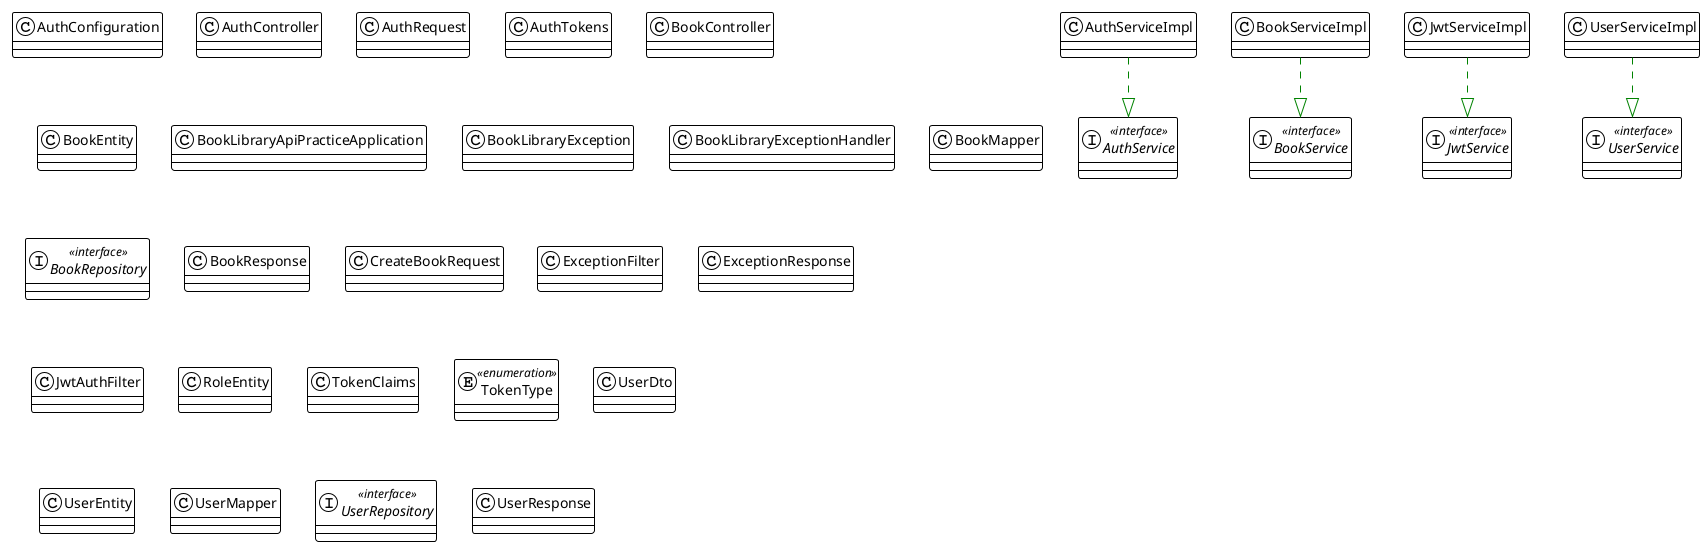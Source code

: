 @startuml

!theme plain
top to bottom direction
skinparam linetype ortho

class AuthConfiguration
class AuthController
class AuthRequest
interface AuthService << interface >>
class AuthServiceImpl
class AuthTokens
class BookController
class BookEntity
class BookLibraryApiPracticeApplication
class BookLibraryException
class BookLibraryExceptionHandler
class BookMapper
interface BookRepository << interface >>
class BookResponse
interface BookService << interface >>
class BookServiceImpl
class CreateBookRequest
class ExceptionFilter
class ExceptionResponse
class JwtAuthFilter
interface JwtService << interface >>
class JwtServiceImpl
class RoleEntity
class TokenClaims
enum TokenType << enumeration >>
class UserDto
class UserEntity
class UserMapper
interface UserRepository << interface >>
class UserResponse
interface UserService << interface >>
class UserServiceImpl

AuthServiceImpl                    -[#008200,dashed]-^  AuthService                       
BookServiceImpl                    -[#008200,dashed]-^  BookService                       
JwtServiceImpl                     -[#008200,dashed]-^  JwtService                        
UserServiceImpl                    -[#008200,dashed]-^  UserService                       
@enduml

